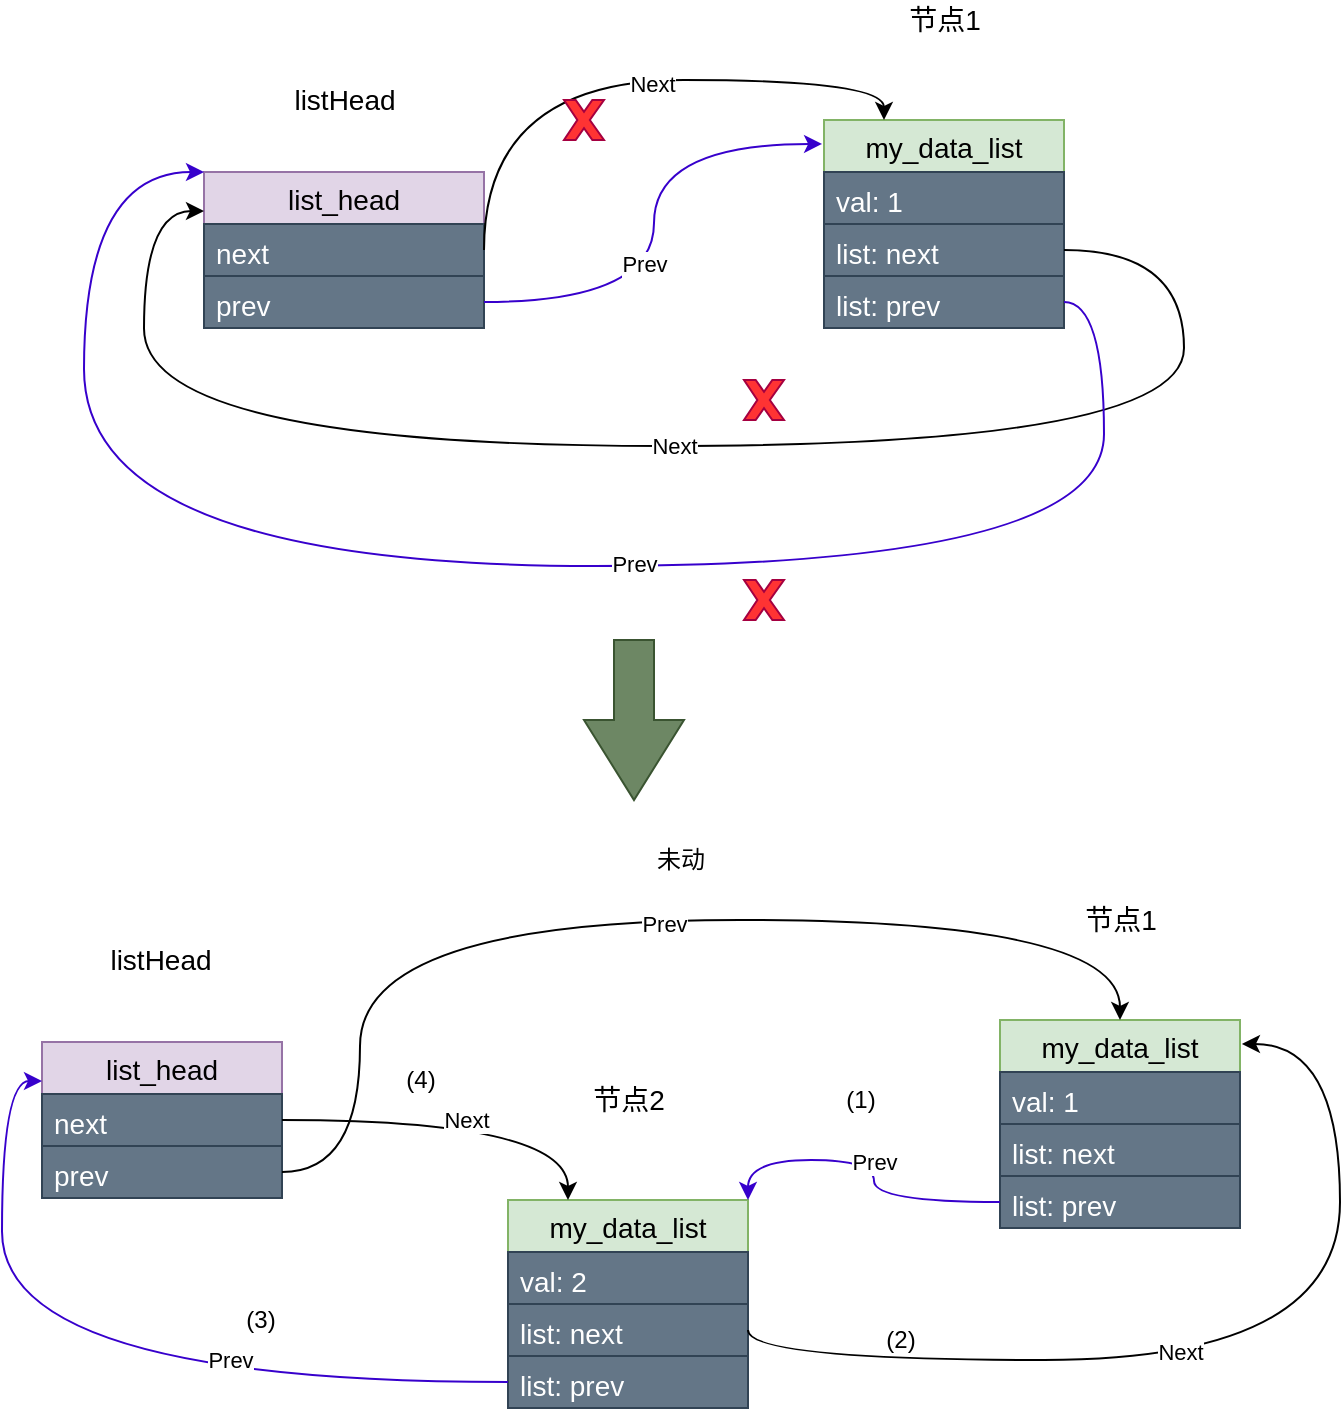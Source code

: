<mxfile version="14.4.8" type="github">
  <diagram id="wLmYwv8RiDki7RKgNCyT" name="第 1 页">
    <mxGraphModel dx="1422" dy="706" grid="1" gridSize="10" guides="1" tooltips="1" connect="1" arrows="1" fold="1" page="1" pageScale="1" pageWidth="827" pageHeight="1169" math="0" shadow="0">
      <root>
        <mxCell id="0" />
        <mxCell id="1" parent="0" />
        <mxCell id="G8alca-e6VUIbrc9lNpL-111" value="" style="group" vertex="1" connectable="0" parent="1">
          <mxGeometry x="110" y="80" width="550" height="283" as="geometry" />
        </mxCell>
        <mxCell id="G8alca-e6VUIbrc9lNpL-112" value="" style="group" vertex="1" connectable="0" parent="G8alca-e6VUIbrc9lNpL-111">
          <mxGeometry x="370" width="120" height="164" as="geometry" />
        </mxCell>
        <mxCell id="G8alca-e6VUIbrc9lNpL-113" value="my_data_list" style="swimlane;fontStyle=0;childLayout=stackLayout;horizontal=1;startSize=26;fillColor=#d5e8d4;horizontalStack=0;resizeParent=1;resizeParentMax=0;resizeLast=0;collapsible=1;marginBottom=0;fontSize=14;strokeColor=#82b366;" vertex="1" parent="G8alca-e6VUIbrc9lNpL-112">
          <mxGeometry y="60" width="120" height="104" as="geometry" />
        </mxCell>
        <mxCell id="G8alca-e6VUIbrc9lNpL-114" value="val: 1" style="text;strokeColor=#314354;fillColor=#647687;align=left;verticalAlign=top;spacingLeft=4;spacingRight=4;overflow=hidden;rotatable=0;points=[[0,0.5],[1,0.5]];portConstraint=eastwest;fontColor=#ffffff;fontSize=14;" vertex="1" parent="G8alca-e6VUIbrc9lNpL-113">
          <mxGeometry y="26" width="120" height="26" as="geometry" />
        </mxCell>
        <mxCell id="G8alca-e6VUIbrc9lNpL-115" value="list: next" style="text;strokeColor=#314354;fillColor=#647687;align=left;verticalAlign=top;spacingLeft=4;spacingRight=4;overflow=hidden;rotatable=0;points=[[0,0.5],[1,0.5]];portConstraint=eastwest;fontColor=#ffffff;fontSize=14;" vertex="1" parent="G8alca-e6VUIbrc9lNpL-113">
          <mxGeometry y="52" width="120" height="26" as="geometry" />
        </mxCell>
        <mxCell id="G8alca-e6VUIbrc9lNpL-116" value="list: prev" style="text;strokeColor=#314354;fillColor=#647687;align=left;verticalAlign=top;spacingLeft=4;spacingRight=4;overflow=hidden;rotatable=0;points=[[0,0.5],[1,0.5]];portConstraint=eastwest;fontColor=#ffffff;fontSize=14;" vertex="1" parent="G8alca-e6VUIbrc9lNpL-113">
          <mxGeometry y="78" width="120" height="26" as="geometry" />
        </mxCell>
        <mxCell id="G8alca-e6VUIbrc9lNpL-117" value="节点1" style="text;html=1;align=center;verticalAlign=middle;resizable=0;points=[];autosize=1;fontSize=14;" vertex="1" parent="G8alca-e6VUIbrc9lNpL-112">
          <mxGeometry x="35" width="50" height="20" as="geometry" />
        </mxCell>
        <mxCell id="G8alca-e6VUIbrc9lNpL-118" value="list_head" style="swimlane;fontStyle=0;childLayout=stackLayout;horizontal=1;startSize=26;fillColor=#e1d5e7;horizontalStack=0;resizeParent=1;resizeParentMax=0;resizeLast=0;collapsible=1;marginBottom=0;fontSize=14;strokeColor=#9673a6;" vertex="1" parent="G8alca-e6VUIbrc9lNpL-111">
          <mxGeometry x="60" y="86" width="140" height="78" as="geometry" />
        </mxCell>
        <mxCell id="G8alca-e6VUIbrc9lNpL-119" value="next" style="text;strokeColor=#314354;fillColor=#647687;align=left;verticalAlign=top;spacingLeft=4;spacingRight=4;overflow=hidden;rotatable=0;points=[[0,0.5],[1,0.5]];portConstraint=eastwest;fontColor=#ffffff;fontSize=14;" vertex="1" parent="G8alca-e6VUIbrc9lNpL-118">
          <mxGeometry y="26" width="140" height="26" as="geometry" />
        </mxCell>
        <mxCell id="G8alca-e6VUIbrc9lNpL-120" value="prev" style="text;strokeColor=#314354;fillColor=#647687;align=left;verticalAlign=top;spacingLeft=4;spacingRight=4;overflow=hidden;rotatable=0;points=[[0,0.5],[1,0.5]];portConstraint=eastwest;fontColor=#ffffff;fontSize=14;" vertex="1" parent="G8alca-e6VUIbrc9lNpL-118">
          <mxGeometry y="52" width="140" height="26" as="geometry" />
        </mxCell>
        <mxCell id="G8alca-e6VUIbrc9lNpL-121" value="listHead" style="text;html=1;align=center;verticalAlign=middle;resizable=0;points=[];autosize=1;fontSize=14;" vertex="1" parent="G8alca-e6VUIbrc9lNpL-111">
          <mxGeometry x="95" y="40" width="70" height="20" as="geometry" />
        </mxCell>
        <mxCell id="G8alca-e6VUIbrc9lNpL-122" style="edgeStyle=orthogonalEdgeStyle;curved=1;rounded=0;orthogonalLoop=1;jettySize=auto;html=1;exitX=1;exitY=0.5;exitDx=0;exitDy=0;entryX=-0.008;entryY=0.115;entryDx=0;entryDy=0;entryPerimeter=0;fillColor=#6a00ff;strokeColor=#3700CC;" edge="1" parent="G8alca-e6VUIbrc9lNpL-111" source="G8alca-e6VUIbrc9lNpL-120" target="G8alca-e6VUIbrc9lNpL-113">
          <mxGeometry relative="1" as="geometry" />
        </mxCell>
        <mxCell id="G8alca-e6VUIbrc9lNpL-123" value="Prev" style="edgeLabel;html=1;align=center;verticalAlign=middle;resizable=0;points=[];" vertex="1" connectable="0" parent="G8alca-e6VUIbrc9lNpL-122">
          <mxGeometry x="-0.161" y="5" relative="1" as="geometry">
            <mxPoint as="offset" />
          </mxGeometry>
        </mxCell>
        <mxCell id="G8alca-e6VUIbrc9lNpL-125" value="Next" style="edgeStyle=orthogonalEdgeStyle;curved=1;rounded=0;orthogonalLoop=1;jettySize=auto;html=1;exitX=1;exitY=0.5;exitDx=0;exitDy=0;entryX=0;entryY=0.25;entryDx=0;entryDy=0;" edge="1" parent="G8alca-e6VUIbrc9lNpL-111" source="G8alca-e6VUIbrc9lNpL-115" target="G8alca-e6VUIbrc9lNpL-118">
          <mxGeometry relative="1" as="geometry">
            <Array as="points">
              <mxPoint x="550" y="125" />
              <mxPoint x="550" y="223" />
              <mxPoint x="30" y="223" />
              <mxPoint x="30" y="106" />
            </Array>
          </mxGeometry>
        </mxCell>
        <mxCell id="G8alca-e6VUIbrc9lNpL-127" style="edgeStyle=orthogonalEdgeStyle;curved=1;rounded=0;orthogonalLoop=1;jettySize=auto;html=1;exitX=1;exitY=0.5;exitDx=0;exitDy=0;entryX=0;entryY=0;entryDx=0;entryDy=0;fillColor=#6a00ff;strokeColor=#3700CC;" edge="1" parent="G8alca-e6VUIbrc9lNpL-111" source="G8alca-e6VUIbrc9lNpL-116" target="G8alca-e6VUIbrc9lNpL-118">
          <mxGeometry relative="1" as="geometry">
            <Array as="points">
              <mxPoint x="510" y="151" />
              <mxPoint x="510" y="283" />
              <mxPoint y="283" />
              <mxPoint y="86" />
            </Array>
          </mxGeometry>
        </mxCell>
        <mxCell id="G8alca-e6VUIbrc9lNpL-128" value="Prev" style="edgeLabel;html=1;align=center;verticalAlign=middle;resizable=0;points=[];" vertex="1" connectable="0" parent="G8alca-e6VUIbrc9lNpL-127">
          <mxGeometry x="-0.158" y="-1" relative="1" as="geometry">
            <mxPoint as="offset" />
          </mxGeometry>
        </mxCell>
        <mxCell id="G8alca-e6VUIbrc9lNpL-130" style="edgeStyle=orthogonalEdgeStyle;curved=1;rounded=0;orthogonalLoop=1;jettySize=auto;html=1;exitX=1;exitY=0.5;exitDx=0;exitDy=0;entryX=0.25;entryY=0;entryDx=0;entryDy=0;" edge="1" parent="G8alca-e6VUIbrc9lNpL-111" source="G8alca-e6VUIbrc9lNpL-119" target="G8alca-e6VUIbrc9lNpL-113">
          <mxGeometry relative="1" as="geometry">
            <Array as="points">
              <mxPoint x="200" y="40" />
              <mxPoint x="400" y="40" />
            </Array>
          </mxGeometry>
        </mxCell>
        <mxCell id="G8alca-e6VUIbrc9lNpL-131" value="Next" style="edgeLabel;html=1;align=center;verticalAlign=middle;resizable=0;points=[];" vertex="1" connectable="0" parent="G8alca-e6VUIbrc9lNpL-130">
          <mxGeometry x="0.108" y="-2" relative="1" as="geometry">
            <mxPoint as="offset" />
          </mxGeometry>
        </mxCell>
        <mxCell id="G8alca-e6VUIbrc9lNpL-181" value="" style="verticalLabelPosition=bottom;verticalAlign=top;html=1;shape=mxgraph.basic.x;strokeColor=#A50040;fontColor=#ffffff;fillColor=#FF3333;" vertex="1" parent="G8alca-e6VUIbrc9lNpL-111">
          <mxGeometry x="330" y="190" width="20" height="20" as="geometry" />
        </mxCell>
        <mxCell id="G8alca-e6VUIbrc9lNpL-183" value="" style="verticalLabelPosition=bottom;verticalAlign=top;html=1;shape=mxgraph.basic.x;strokeColor=#A50040;fontColor=#ffffff;fillColor=#FF3333;" vertex="1" parent="G8alca-e6VUIbrc9lNpL-111">
          <mxGeometry x="240" y="50" width="20" height="20" as="geometry" />
        </mxCell>
        <mxCell id="G8alca-e6VUIbrc9lNpL-178" value="" style="verticalLabelPosition=bottom;verticalAlign=top;html=1;shape=mxgraph.basic.x;strokeColor=#A50040;fontColor=#ffffff;fillColor=#FF3333;" vertex="1" parent="1">
          <mxGeometry x="440" y="370" width="20" height="20" as="geometry" />
        </mxCell>
        <mxCell id="G8alca-e6VUIbrc9lNpL-199" value="" style="group" vertex="1" connectable="0" parent="1">
          <mxGeometry x="89" y="500" width="649" height="284" as="geometry" />
        </mxCell>
        <mxCell id="G8alca-e6VUIbrc9lNpL-155" value="" style="group" vertex="1" connectable="0" parent="G8alca-e6VUIbrc9lNpL-199">
          <mxGeometry x="233" y="120" width="120" height="164" as="geometry" />
        </mxCell>
        <mxCell id="G8alca-e6VUIbrc9lNpL-156" value="my_data_list" style="swimlane;fontStyle=0;childLayout=stackLayout;horizontal=1;startSize=26;fillColor=#d5e8d4;horizontalStack=0;resizeParent=1;resizeParentMax=0;resizeLast=0;collapsible=1;marginBottom=0;fontSize=14;strokeColor=#82b366;" vertex="1" parent="G8alca-e6VUIbrc9lNpL-155">
          <mxGeometry y="60" width="120" height="104" as="geometry" />
        </mxCell>
        <mxCell id="G8alca-e6VUIbrc9lNpL-157" value="val: 2" style="text;strokeColor=#314354;fillColor=#647687;align=left;verticalAlign=top;spacingLeft=4;spacingRight=4;overflow=hidden;rotatable=0;points=[[0,0.5],[1,0.5]];portConstraint=eastwest;fontColor=#ffffff;fontSize=14;" vertex="1" parent="G8alca-e6VUIbrc9lNpL-156">
          <mxGeometry y="26" width="120" height="26" as="geometry" />
        </mxCell>
        <mxCell id="G8alca-e6VUIbrc9lNpL-158" value="list: next" style="text;strokeColor=#314354;fillColor=#647687;align=left;verticalAlign=top;spacingLeft=4;spacingRight=4;overflow=hidden;rotatable=0;points=[[0,0.5],[1,0.5]];portConstraint=eastwest;fontColor=#ffffff;fontSize=14;" vertex="1" parent="G8alca-e6VUIbrc9lNpL-156">
          <mxGeometry y="52" width="120" height="26" as="geometry" />
        </mxCell>
        <mxCell id="G8alca-e6VUIbrc9lNpL-159" value="list: prev" style="text;strokeColor=#314354;fillColor=#647687;align=left;verticalAlign=top;spacingLeft=4;spacingRight=4;overflow=hidden;rotatable=0;points=[[0,0.5],[1,0.5]];portConstraint=eastwest;fontColor=#ffffff;fontSize=14;" vertex="1" parent="G8alca-e6VUIbrc9lNpL-156">
          <mxGeometry y="78" width="120" height="26" as="geometry" />
        </mxCell>
        <mxCell id="G8alca-e6VUIbrc9lNpL-160" value="节点2" style="text;html=1;align=center;verticalAlign=middle;resizable=0;points=[];autosize=1;fontSize=14;" vertex="1" parent="G8alca-e6VUIbrc9lNpL-155">
          <mxGeometry x="35" width="50" height="20" as="geometry" />
        </mxCell>
        <mxCell id="G8alca-e6VUIbrc9lNpL-161" value="list_head" style="swimlane;fontStyle=0;childLayout=stackLayout;horizontal=1;startSize=26;fillColor=#e1d5e7;horizontalStack=0;resizeParent=1;resizeParentMax=0;resizeLast=0;collapsible=1;marginBottom=0;fontSize=14;strokeColor=#9673a6;" vertex="1" parent="G8alca-e6VUIbrc9lNpL-199">
          <mxGeometry y="101" width="120" height="78" as="geometry" />
        </mxCell>
        <mxCell id="G8alca-e6VUIbrc9lNpL-162" value="next" style="text;strokeColor=#314354;fillColor=#647687;align=left;verticalAlign=top;spacingLeft=4;spacingRight=4;overflow=hidden;rotatable=0;points=[[0,0.5],[1,0.5]];portConstraint=eastwest;fontColor=#ffffff;fontSize=14;" vertex="1" parent="G8alca-e6VUIbrc9lNpL-161">
          <mxGeometry y="26" width="120" height="26" as="geometry" />
        </mxCell>
        <mxCell id="G8alca-e6VUIbrc9lNpL-163" value="prev" style="text;strokeColor=#314354;fillColor=#647687;align=left;verticalAlign=top;spacingLeft=4;spacingRight=4;overflow=hidden;rotatable=0;points=[[0,0.5],[1,0.5]];portConstraint=eastwest;fontColor=#ffffff;fontSize=14;" vertex="1" parent="G8alca-e6VUIbrc9lNpL-161">
          <mxGeometry y="52" width="120" height="26" as="geometry" />
        </mxCell>
        <mxCell id="G8alca-e6VUIbrc9lNpL-164" value="listHead" style="text;html=1;align=center;verticalAlign=middle;resizable=0;points=[];autosize=1;fontSize=14;" vertex="1" parent="G8alca-e6VUIbrc9lNpL-199">
          <mxGeometry x="24" y="50" width="70" height="20" as="geometry" />
        </mxCell>
        <mxCell id="G8alca-e6VUIbrc9lNpL-172" value="" style="group" vertex="1" connectable="0" parent="G8alca-e6VUIbrc9lNpL-199">
          <mxGeometry x="479" y="30" width="120" height="164" as="geometry" />
        </mxCell>
        <mxCell id="G8alca-e6VUIbrc9lNpL-173" value="my_data_list" style="swimlane;fontStyle=0;childLayout=stackLayout;horizontal=1;startSize=26;fillColor=#d5e8d4;horizontalStack=0;resizeParent=1;resizeParentMax=0;resizeLast=0;collapsible=1;marginBottom=0;fontSize=14;strokeColor=#82b366;" vertex="1" parent="G8alca-e6VUIbrc9lNpL-172">
          <mxGeometry y="60" width="120" height="104" as="geometry" />
        </mxCell>
        <mxCell id="G8alca-e6VUIbrc9lNpL-174" value="val: 1" style="text;strokeColor=#314354;fillColor=#647687;align=left;verticalAlign=top;spacingLeft=4;spacingRight=4;overflow=hidden;rotatable=0;points=[[0,0.5],[1,0.5]];portConstraint=eastwest;fontColor=#ffffff;fontSize=14;" vertex="1" parent="G8alca-e6VUIbrc9lNpL-173">
          <mxGeometry y="26" width="120" height="26" as="geometry" />
        </mxCell>
        <mxCell id="G8alca-e6VUIbrc9lNpL-175" value="list: next" style="text;strokeColor=#314354;fillColor=#647687;align=left;verticalAlign=top;spacingLeft=4;spacingRight=4;overflow=hidden;rotatable=0;points=[[0,0.5],[1,0.5]];portConstraint=eastwest;fontColor=#ffffff;fontSize=14;" vertex="1" parent="G8alca-e6VUIbrc9lNpL-173">
          <mxGeometry y="52" width="120" height="26" as="geometry" />
        </mxCell>
        <mxCell id="G8alca-e6VUIbrc9lNpL-176" value="list: prev" style="text;strokeColor=#314354;fillColor=#647687;align=left;verticalAlign=top;spacingLeft=4;spacingRight=4;overflow=hidden;rotatable=0;points=[[0,0.5],[1,0.5]];portConstraint=eastwest;fontColor=#ffffff;fontSize=14;" vertex="1" parent="G8alca-e6VUIbrc9lNpL-173">
          <mxGeometry y="78" width="120" height="26" as="geometry" />
        </mxCell>
        <mxCell id="G8alca-e6VUIbrc9lNpL-177" value="节点1" style="text;html=1;align=center;verticalAlign=middle;resizable=0;points=[];autosize=1;fontSize=14;" vertex="1" parent="G8alca-e6VUIbrc9lNpL-172">
          <mxGeometry x="35" width="50" height="20" as="geometry" />
        </mxCell>
        <mxCell id="G8alca-e6VUIbrc9lNpL-186" value="Prev" style="edgeStyle=orthogonalEdgeStyle;curved=1;rounded=0;orthogonalLoop=1;jettySize=auto;html=1;exitX=0;exitY=0.5;exitDx=0;exitDy=0;entryX=1;entryY=0;entryDx=0;entryDy=0;fillColor=#6a00ff;strokeColor=#3700CC;" edge="1" parent="G8alca-e6VUIbrc9lNpL-199" source="G8alca-e6VUIbrc9lNpL-176" target="G8alca-e6VUIbrc9lNpL-156">
          <mxGeometry relative="1" as="geometry" />
        </mxCell>
        <mxCell id="G8alca-e6VUIbrc9lNpL-187" style="edgeStyle=orthogonalEdgeStyle;curved=1;rounded=0;orthogonalLoop=1;jettySize=auto;html=1;exitX=1;exitY=0.5;exitDx=0;exitDy=0;entryX=1.008;entryY=0.115;entryDx=0;entryDy=0;entryPerimeter=0;" edge="1" parent="G8alca-e6VUIbrc9lNpL-199" source="G8alca-e6VUIbrc9lNpL-158" target="G8alca-e6VUIbrc9lNpL-173">
          <mxGeometry relative="1" as="geometry">
            <Array as="points">
              <mxPoint x="353" y="260" />
              <mxPoint x="649" y="260" />
              <mxPoint x="649" y="102" />
            </Array>
          </mxGeometry>
        </mxCell>
        <mxCell id="G8alca-e6VUIbrc9lNpL-188" value="Next" style="edgeLabel;html=1;align=center;verticalAlign=middle;resizable=0;points=[];" vertex="1" connectable="0" parent="G8alca-e6VUIbrc9lNpL-187">
          <mxGeometry x="-0.108" y="4" relative="1" as="geometry">
            <mxPoint as="offset" />
          </mxGeometry>
        </mxCell>
        <mxCell id="G8alca-e6VUIbrc9lNpL-189" value="(1)" style="text;html=1;align=center;verticalAlign=middle;resizable=0;points=[];autosize=1;" vertex="1" parent="G8alca-e6VUIbrc9lNpL-199">
          <mxGeometry x="394" y="120" width="30" height="20" as="geometry" />
        </mxCell>
        <mxCell id="G8alca-e6VUIbrc9lNpL-190" value="(2)" style="text;html=1;align=center;verticalAlign=middle;resizable=0;points=[];autosize=1;" vertex="1" parent="G8alca-e6VUIbrc9lNpL-199">
          <mxGeometry x="414" y="240" width="30" height="20" as="geometry" />
        </mxCell>
        <mxCell id="G8alca-e6VUIbrc9lNpL-191" style="edgeStyle=orthogonalEdgeStyle;curved=1;rounded=0;orthogonalLoop=1;jettySize=auto;html=1;exitX=0;exitY=0.5;exitDx=0;exitDy=0;entryX=0;entryY=0.25;entryDx=0;entryDy=0;fillColor=#6a00ff;strokeColor=#3700CC;" edge="1" parent="G8alca-e6VUIbrc9lNpL-199" source="G8alca-e6VUIbrc9lNpL-159" target="G8alca-e6VUIbrc9lNpL-161">
          <mxGeometry relative="1" as="geometry" />
        </mxCell>
        <mxCell id="G8alca-e6VUIbrc9lNpL-193" value="Prev" style="edgeLabel;html=1;align=center;verticalAlign=middle;resizable=0;points=[];" vertex="1" connectable="0" parent="G8alca-e6VUIbrc9lNpL-191">
          <mxGeometry x="-0.344" y="-11" relative="1" as="geometry">
            <mxPoint as="offset" />
          </mxGeometry>
        </mxCell>
        <mxCell id="G8alca-e6VUIbrc9lNpL-192" value="Next" style="edgeStyle=orthogonalEdgeStyle;curved=1;rounded=0;orthogonalLoop=1;jettySize=auto;html=1;exitX=1;exitY=0.5;exitDx=0;exitDy=0;entryX=0.25;entryY=0;entryDx=0;entryDy=0;" edge="1" parent="G8alca-e6VUIbrc9lNpL-199" source="G8alca-e6VUIbrc9lNpL-162" target="G8alca-e6VUIbrc9lNpL-156">
          <mxGeometry relative="1" as="geometry" />
        </mxCell>
        <mxCell id="G8alca-e6VUIbrc9lNpL-194" value="(3)" style="text;html=1;align=center;verticalAlign=middle;resizable=0;points=[];autosize=1;" vertex="1" parent="G8alca-e6VUIbrc9lNpL-199">
          <mxGeometry x="94" y="230" width="30" height="20" as="geometry" />
        </mxCell>
        <mxCell id="G8alca-e6VUIbrc9lNpL-195" value="(4)" style="text;html=1;align=center;verticalAlign=middle;resizable=0;points=[];autosize=1;" vertex="1" parent="G8alca-e6VUIbrc9lNpL-199">
          <mxGeometry x="174" y="110" width="30" height="20" as="geometry" />
        </mxCell>
        <mxCell id="G8alca-e6VUIbrc9lNpL-196" style="edgeStyle=orthogonalEdgeStyle;curved=1;rounded=0;orthogonalLoop=1;jettySize=auto;html=1;exitX=1;exitY=0.5;exitDx=0;exitDy=0;entryX=0.5;entryY=0;entryDx=0;entryDy=0;" edge="1" parent="G8alca-e6VUIbrc9lNpL-199" source="G8alca-e6VUIbrc9lNpL-163" target="G8alca-e6VUIbrc9lNpL-173">
          <mxGeometry relative="1" as="geometry">
            <Array as="points">
              <mxPoint x="159" y="166" />
              <mxPoint x="159" y="40" />
              <mxPoint x="539" y="40" />
            </Array>
          </mxGeometry>
        </mxCell>
        <mxCell id="G8alca-e6VUIbrc9lNpL-197" value="Prev" style="edgeLabel;html=1;align=center;verticalAlign=middle;resizable=0;points=[];" vertex="1" connectable="0" parent="G8alca-e6VUIbrc9lNpL-196">
          <mxGeometry x="0.066" y="-2" relative="1" as="geometry">
            <mxPoint as="offset" />
          </mxGeometry>
        </mxCell>
        <mxCell id="G8alca-e6VUIbrc9lNpL-198" value="未动" style="text;html=1;align=center;verticalAlign=middle;resizable=0;points=[];autosize=1;" vertex="1" parent="G8alca-e6VUIbrc9lNpL-199">
          <mxGeometry x="299" width="40" height="20" as="geometry" />
        </mxCell>
        <mxCell id="G8alca-e6VUIbrc9lNpL-200" value="" style="html=1;shadow=0;dashed=0;align=center;verticalAlign=middle;shape=mxgraph.arrows2.arrow;dy=0.6;dx=40;direction=south;notch=0;fillColor=#6d8764;strokeColor=#3A5431;fontColor=#ffffff;" vertex="1" parent="1">
          <mxGeometry x="360" y="400" width="50" height="80" as="geometry" />
        </mxCell>
      </root>
    </mxGraphModel>
  </diagram>
</mxfile>
